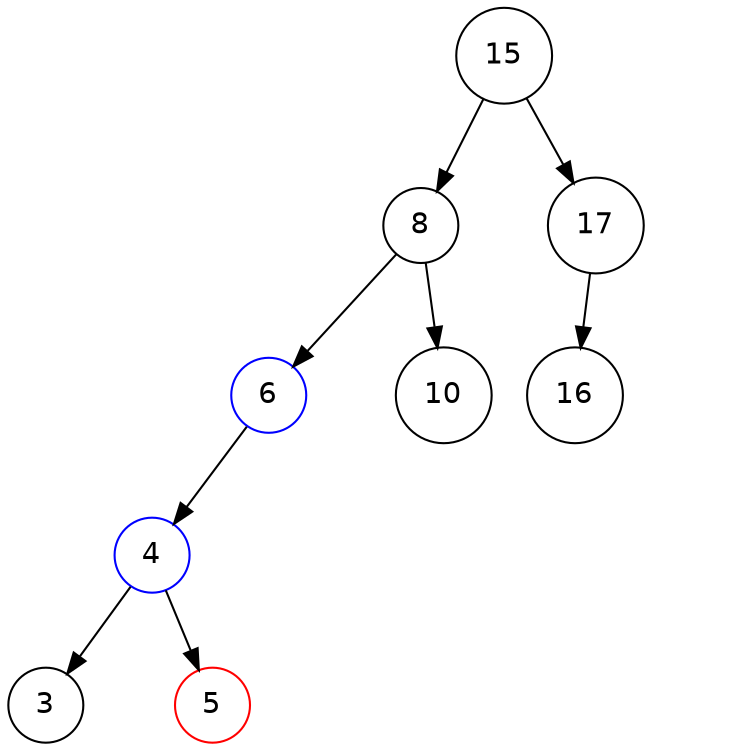 digraph G {
	graph [fontname = "Helvetica"];
	node [fontname = "Helvetica",shape=circle];
	edge [fontname = "Helvetica"];
	4 [color=blue];
	6 [color=blue];
	5 [color=red];

	15 -> 8;
	m15 [label="", width=0.1, style=invis];
	15 -> m15 [style=invis];
	15 -> 17;
	{rank=same 8 -> m15 -> 17 [style=invis]};
	
	8 -> 6;
	m8 [label="", width=0.1, style=invis];
	8 -> m8 [style=invis];
	8 -> 10;
	{rank=same 6 -> m8 -> 10 [style=invis]};

	6 -> 4;
	m6 [label="", width=0.1, style=invis];
	6 -> m6 [style=invis];
	r6 [label="", width=0.1, style=invis];
	6 -> r6 [style=invis];
	{rank=same 3 -> m6 -> r6 [style=invis]};

	4 -> 3;
	m4 [label="", width=0.1, style=invis];
	4 -> m4 [style=invis];
	4 -> 5;
	{rank=same 3 -> m4 -> 5 [style=invis]};

	17 -> 16;
	m17 [label="", width=0.1, style=invis];
	17 -> m17 [style=invis];
	l17 [label="", width=0.1, style=invis];
	17 -> l17 [style=invis];
	{rank=same 16 -> m17 -> l17 [style=invis]};
}
